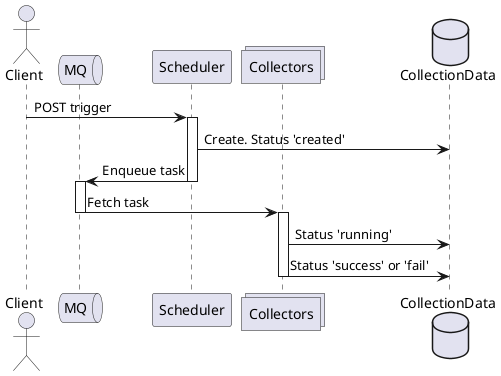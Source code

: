@startuml
actor Client as client
queue MQ as mq
participant Scheduler as scheduler
collections Collectors as collectors
database CollectionData as collectionData
client -> scheduler : POST trigger
Activate scheduler
scheduler -> collectionData : Create. Status 'created'
scheduler -> mq : Enqueue task
Deactivate scheduler
Activate mq
mq -> collectors : Fetch task
Deactivate mq
Activate collectors
collectors -> collectionData : Status 'running'
collectors -> collectionData : Status 'success' or 'fail'
Deactivate collectors
@enduml
